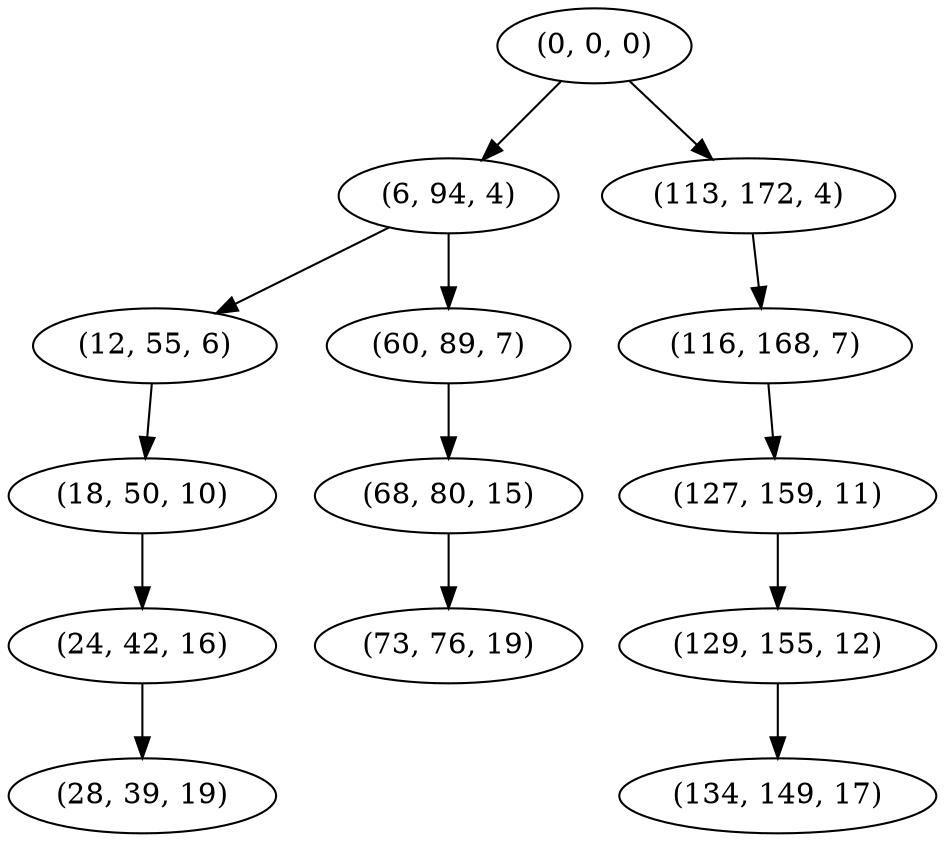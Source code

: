 digraph tree {
    "(0, 0, 0)";
    "(6, 94, 4)";
    "(12, 55, 6)";
    "(18, 50, 10)";
    "(24, 42, 16)";
    "(28, 39, 19)";
    "(60, 89, 7)";
    "(68, 80, 15)";
    "(73, 76, 19)";
    "(113, 172, 4)";
    "(116, 168, 7)";
    "(127, 159, 11)";
    "(129, 155, 12)";
    "(134, 149, 17)";
    "(0, 0, 0)" -> "(6, 94, 4)";
    "(0, 0, 0)" -> "(113, 172, 4)";
    "(6, 94, 4)" -> "(12, 55, 6)";
    "(6, 94, 4)" -> "(60, 89, 7)";
    "(12, 55, 6)" -> "(18, 50, 10)";
    "(18, 50, 10)" -> "(24, 42, 16)";
    "(24, 42, 16)" -> "(28, 39, 19)";
    "(60, 89, 7)" -> "(68, 80, 15)";
    "(68, 80, 15)" -> "(73, 76, 19)";
    "(113, 172, 4)" -> "(116, 168, 7)";
    "(116, 168, 7)" -> "(127, 159, 11)";
    "(127, 159, 11)" -> "(129, 155, 12)";
    "(129, 155, 12)" -> "(134, 149, 17)";
}
